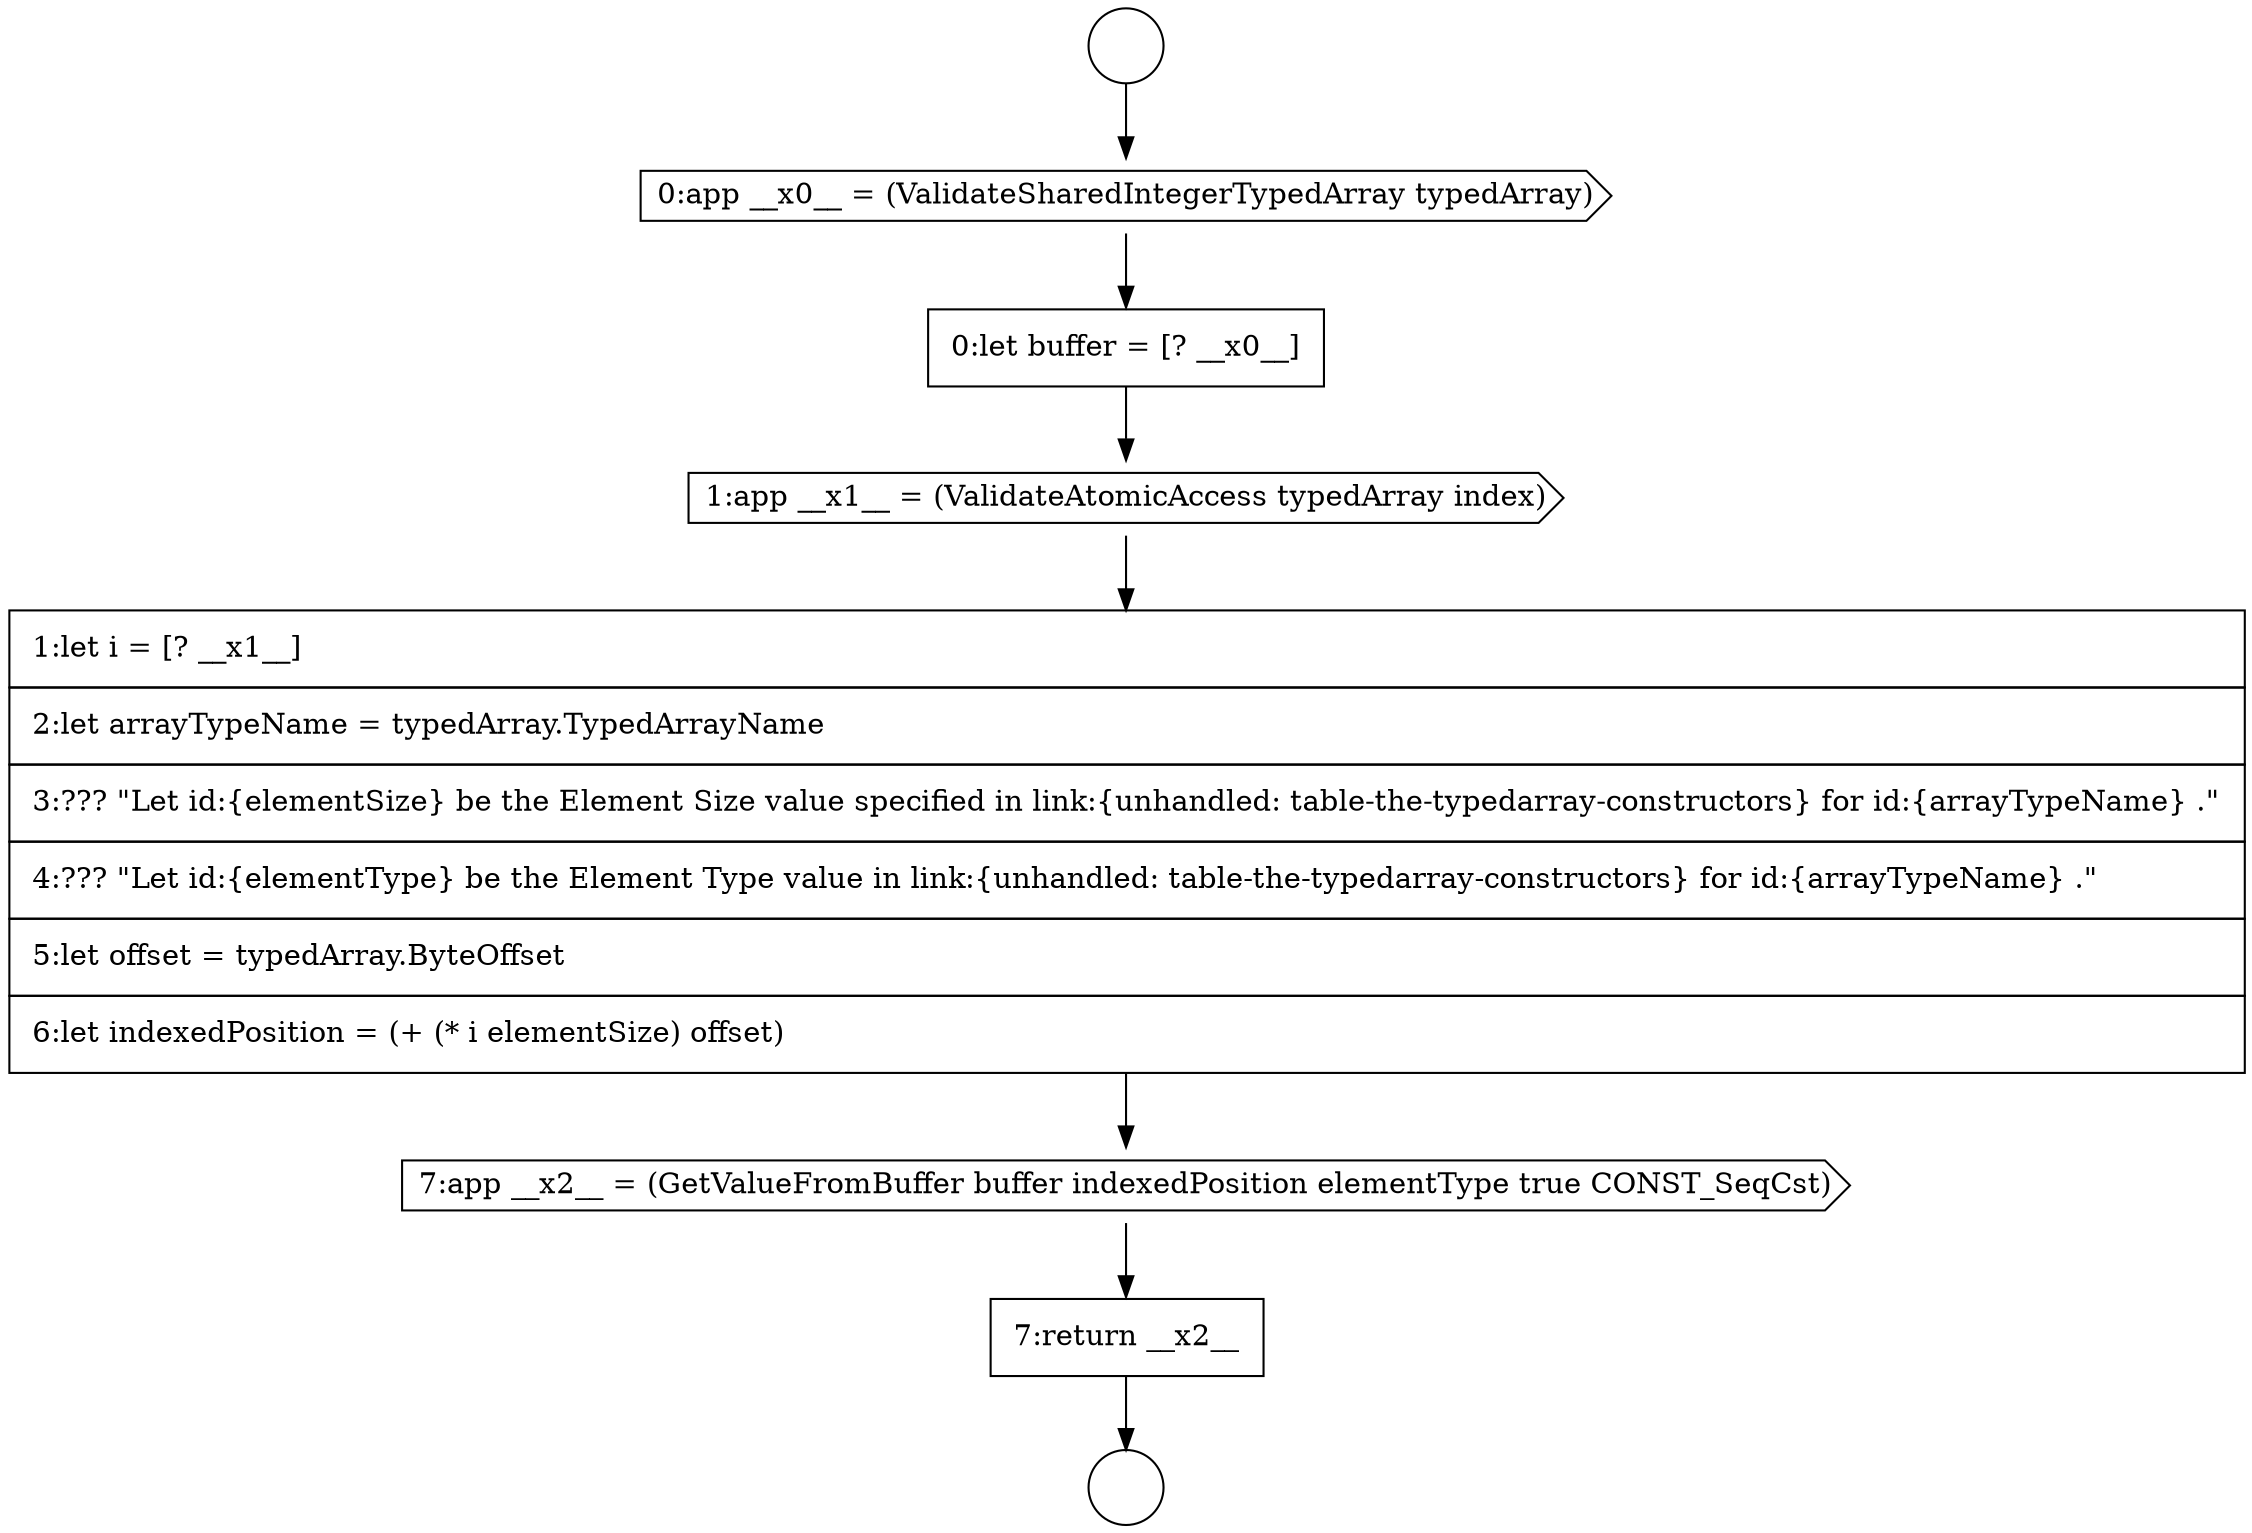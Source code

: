 digraph {
  node17751 [shape=cds, label=<<font color="black">7:app __x2__ = (GetValueFromBuffer buffer indexedPosition elementType true CONST_SeqCst)</font>> color="black" fillcolor="white" style=filled]
  node17747 [shape=cds, label=<<font color="black">0:app __x0__ = (ValidateSharedIntegerTypedArray typedArray)</font>> color="black" fillcolor="white" style=filled]
  node17752 [shape=none, margin=0, label=<<font color="black">
    <table border="0" cellborder="1" cellspacing="0" cellpadding="10">
      <tr><td align="left">7:return __x2__</td></tr>
    </table>
  </font>> color="black" fillcolor="white" style=filled]
  node17748 [shape=none, margin=0, label=<<font color="black">
    <table border="0" cellborder="1" cellspacing="0" cellpadding="10">
      <tr><td align="left">0:let buffer = [? __x0__]</td></tr>
    </table>
  </font>> color="black" fillcolor="white" style=filled]
  node17749 [shape=cds, label=<<font color="black">1:app __x1__ = (ValidateAtomicAccess typedArray index)</font>> color="black" fillcolor="white" style=filled]
  node17745 [shape=circle label=" " color="black" fillcolor="white" style=filled]
  node17750 [shape=none, margin=0, label=<<font color="black">
    <table border="0" cellborder="1" cellspacing="0" cellpadding="10">
      <tr><td align="left">1:let i = [? __x1__]</td></tr>
      <tr><td align="left">2:let arrayTypeName = typedArray.TypedArrayName</td></tr>
      <tr><td align="left">3:??? &quot;Let id:{elementSize} be the Element Size value specified in link:{unhandled: table-the-typedarray-constructors} for id:{arrayTypeName} .&quot;</td></tr>
      <tr><td align="left">4:??? &quot;Let id:{elementType} be the Element Type value in link:{unhandled: table-the-typedarray-constructors} for id:{arrayTypeName} .&quot;</td></tr>
      <tr><td align="left">5:let offset = typedArray.ByteOffset</td></tr>
      <tr><td align="left">6:let indexedPosition = (+ (* i elementSize) offset)</td></tr>
    </table>
  </font>> color="black" fillcolor="white" style=filled]
  node17746 [shape=circle label=" " color="black" fillcolor="white" style=filled]
  node17751 -> node17752 [ color="black"]
  node17750 -> node17751 [ color="black"]
  node17747 -> node17748 [ color="black"]
  node17749 -> node17750 [ color="black"]
  node17748 -> node17749 [ color="black"]
  node17745 -> node17747 [ color="black"]
  node17752 -> node17746 [ color="black"]
}

